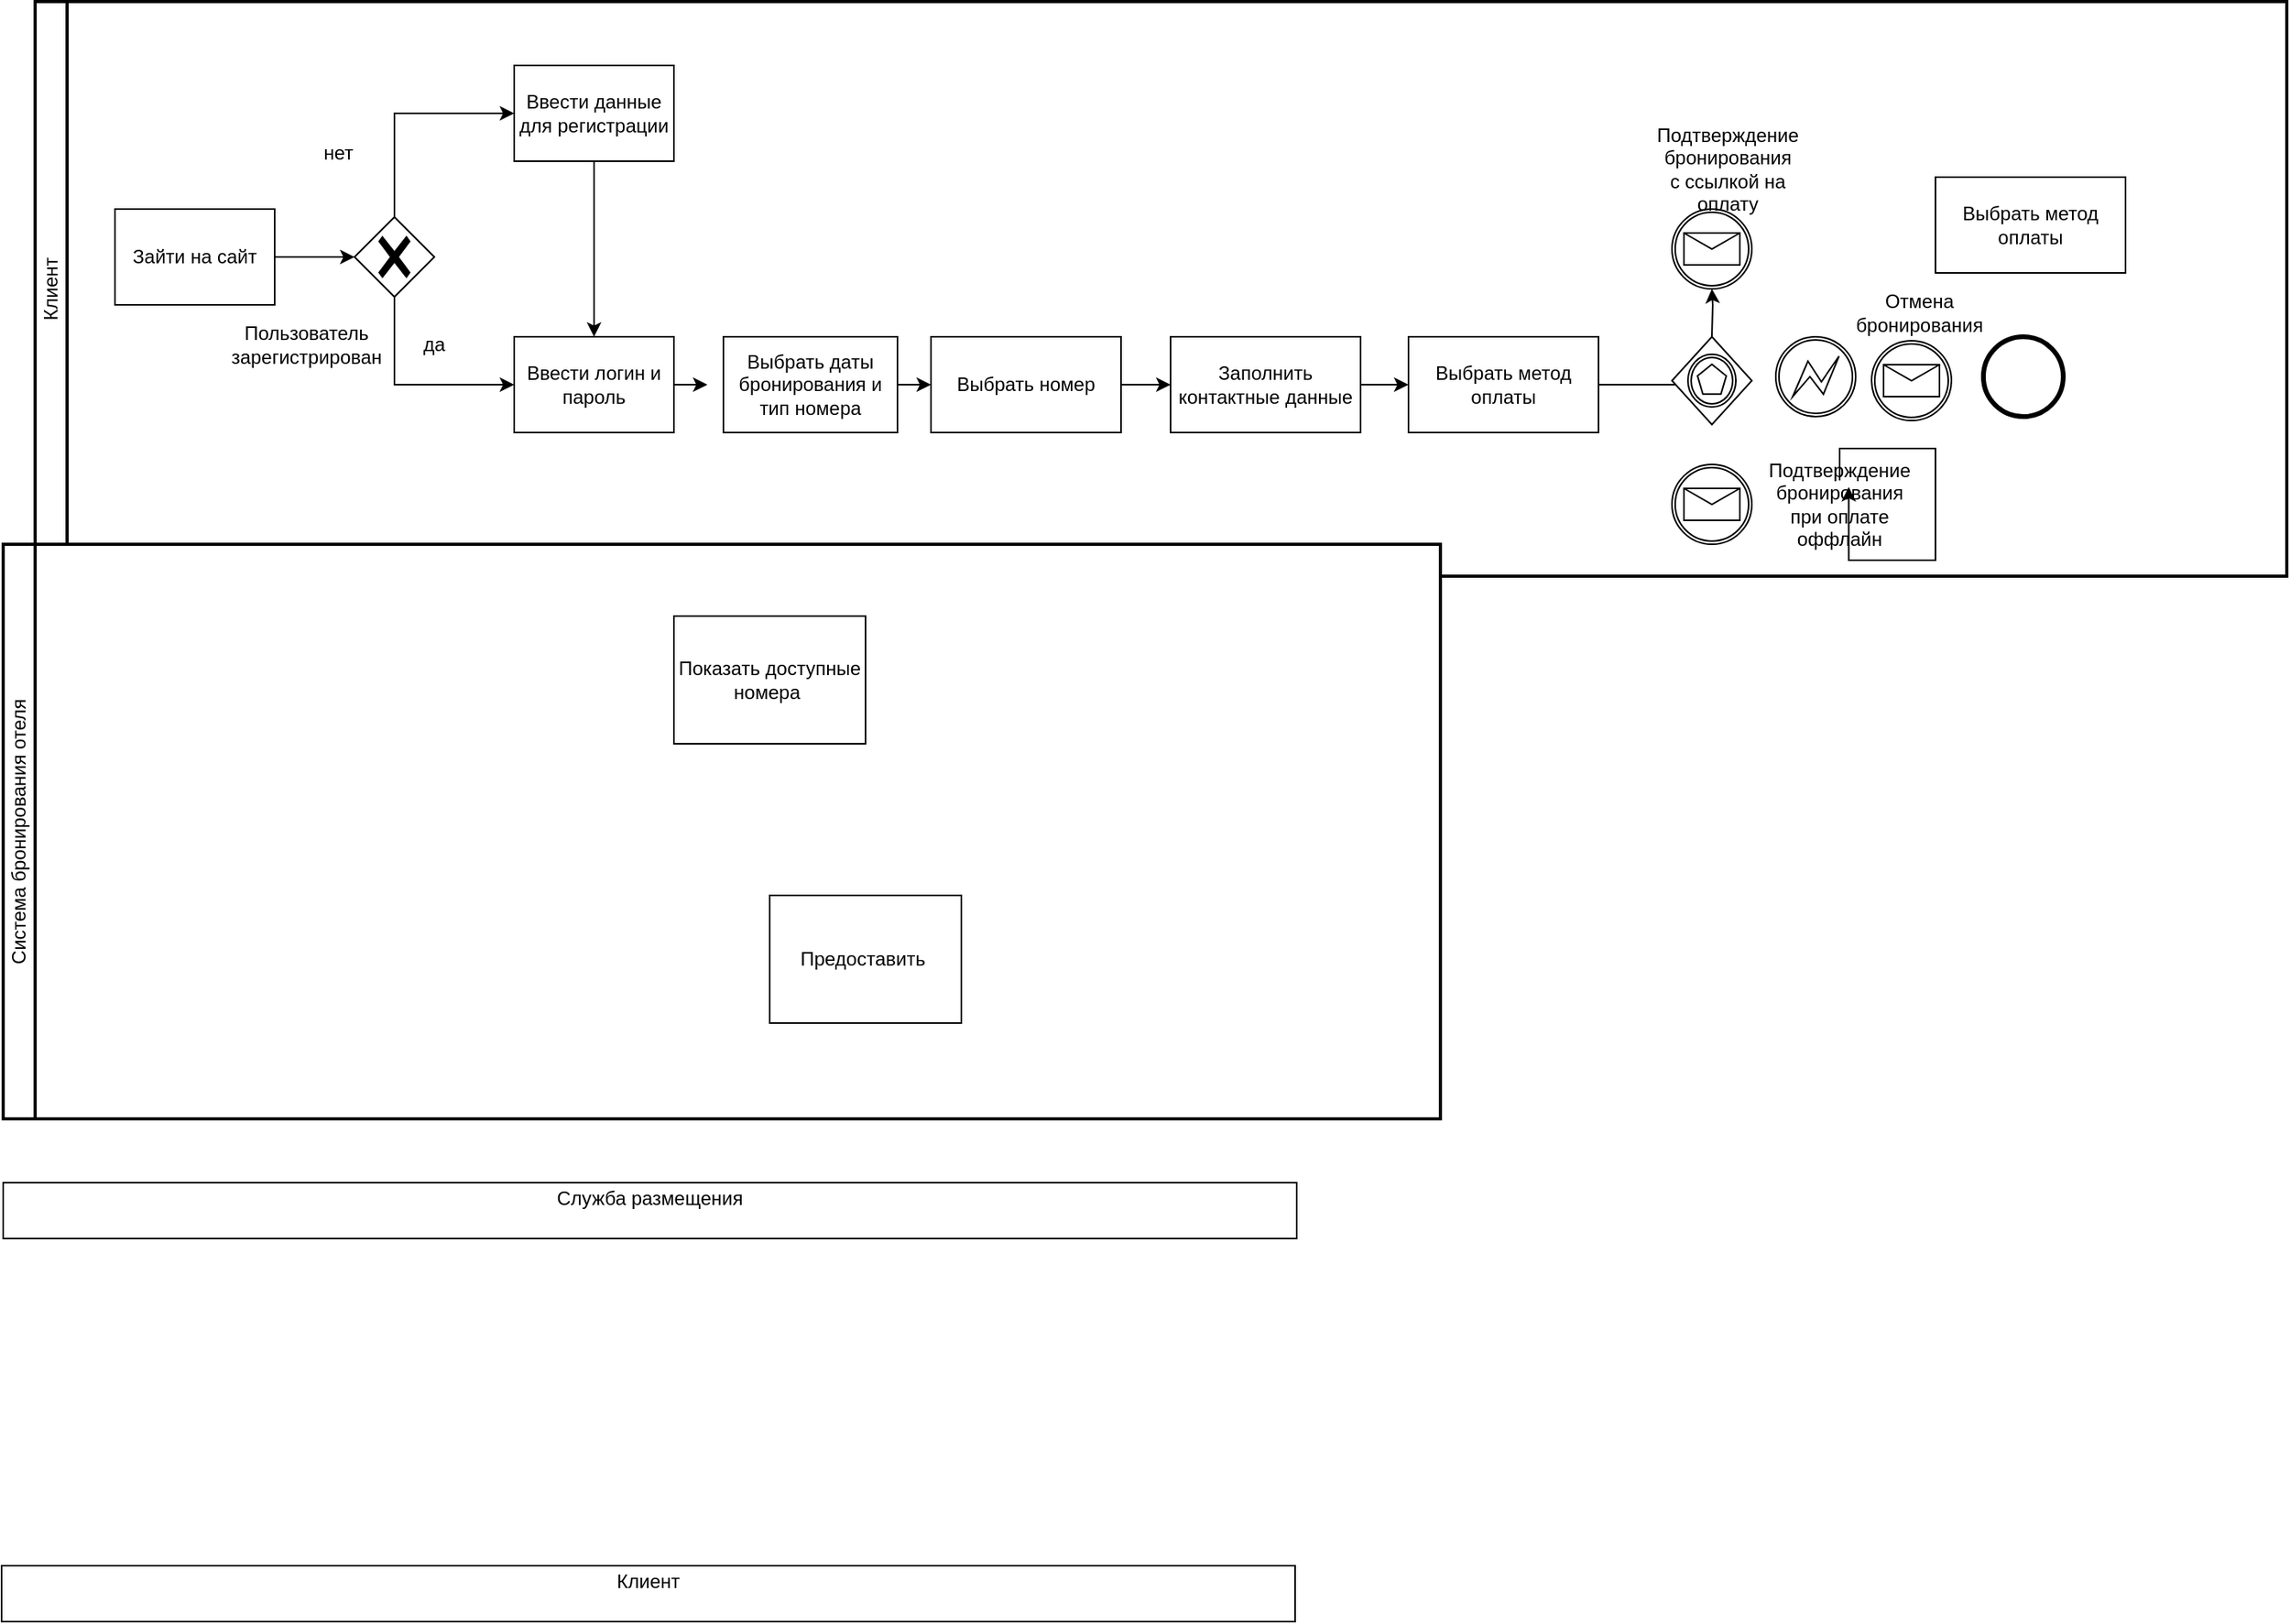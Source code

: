 <mxfile version="26.0.10">
  <diagram name="Страница — 1" id="-8I3Ju_DQWI-anv-8iCS">
    <mxGraphModel dx="724" dy="390" grid="1" gridSize="10" guides="1" tooltips="1" connect="1" arrows="1" fold="1" page="1" pageScale="1" pageWidth="827" pageHeight="1169" math="0" shadow="0">
      <root>
        <mxCell id="0" />
        <mxCell id="1" parent="0" />
        <mxCell id="0EsYlZYB2VsYlDsrYex--1" value="Клиент" style="swimlane;html=1;startSize=20;fontStyle=0;collapsible=0;horizontal=0;swimlaneLine=1;swimlaneFillColor=#ffffff;strokeWidth=2;whiteSpace=wrap;" vertex="1" parent="1">
          <mxGeometry x="30" y="120" width="1410" height="360" as="geometry" />
        </mxCell>
        <mxCell id="0EsYlZYB2VsYlDsrYex--4" value="Выбрать даты бронирования и тип номера" style="points=[[0.25,0,0],[0.5,0,0],[0.75,0,0],[1,0.25,0],[1,0.5,0],[1,0.75,0],[0.75,1,0],[0.5,1,0],[0.25,1,0],[0,0.75,0],[0,0.5,0],[0,0.25,0]];shape=mxgraph.bpmn.task2;whiteSpace=wrap;rectStyle=rounded;size=10;html=1;container=1;expand=0;collapsible=0;taskMarker=abstract;" vertex="1" parent="0EsYlZYB2VsYlDsrYex--1">
          <mxGeometry x="431" y="210" width="109" height="60" as="geometry" />
        </mxCell>
        <mxCell id="0EsYlZYB2VsYlDsrYex--5" value="Зайти на сайт" style="points=[[0.25,0,0],[0.5,0,0],[0.75,0,0],[1,0.25,0],[1,0.5,0],[1,0.75,0],[0.75,1,0],[0.5,1,0],[0.25,1,0],[0,0.75,0],[0,0.5,0],[0,0.25,0]];shape=mxgraph.bpmn.task2;whiteSpace=wrap;rectStyle=rounded;size=10;html=1;container=1;expand=0;collapsible=0;taskMarker=abstract;" vertex="1" parent="0EsYlZYB2VsYlDsrYex--1">
          <mxGeometry x="50" y="130" width="100" height="60" as="geometry" />
        </mxCell>
        <mxCell id="0EsYlZYB2VsYlDsrYex--16" style="edgeStyle=orthogonalEdgeStyle;rounded=0;orthogonalLoop=1;jettySize=auto;html=1;exitX=0.5;exitY=1;exitDx=0;exitDy=0;exitPerimeter=0;" edge="1" parent="0EsYlZYB2VsYlDsrYex--1" source="0EsYlZYB2VsYlDsrYex--12" target="0EsYlZYB2VsYlDsrYex--13">
          <mxGeometry relative="1" as="geometry" />
        </mxCell>
        <mxCell id="0EsYlZYB2VsYlDsrYex--12" value="Ввести данные для регистрации" style="points=[[0.25,0,0],[0.5,0,0],[0.75,0,0],[1,0.25,0],[1,0.5,0],[1,0.75,0],[0.75,1,0],[0.5,1,0],[0.25,1,0],[0,0.75,0],[0,0.5,0],[0,0.25,0]];shape=mxgraph.bpmn.task2;whiteSpace=wrap;rectStyle=rounded;size=10;html=1;container=1;expand=0;collapsible=0;taskMarker=abstract;" vertex="1" parent="0EsYlZYB2VsYlDsrYex--1">
          <mxGeometry x="300" y="40" width="100" height="60" as="geometry" />
        </mxCell>
        <mxCell id="0EsYlZYB2VsYlDsrYex--24" style="edgeStyle=orthogonalEdgeStyle;rounded=0;orthogonalLoop=1;jettySize=auto;html=1;exitX=1;exitY=0.5;exitDx=0;exitDy=0;exitPerimeter=0;" edge="1" parent="0EsYlZYB2VsYlDsrYex--1" source="0EsYlZYB2VsYlDsrYex--13">
          <mxGeometry relative="1" as="geometry">
            <mxPoint x="421" y="240" as="targetPoint" />
          </mxGeometry>
        </mxCell>
        <mxCell id="0EsYlZYB2VsYlDsrYex--13" value="Ввести логин и пароль" style="points=[[0.25,0,0],[0.5,0,0],[0.75,0,0],[1,0.25,0],[1,0.5,0],[1,0.75,0],[0.75,1,0],[0.5,1,0],[0.25,1,0],[0,0.75,0],[0,0.5,0],[0,0.25,0]];shape=mxgraph.bpmn.task2;whiteSpace=wrap;rectStyle=rounded;size=10;html=1;container=1;expand=0;collapsible=0;taskMarker=abstract;" vertex="1" parent="0EsYlZYB2VsYlDsrYex--1">
          <mxGeometry x="300" y="210" width="100" height="60" as="geometry" />
        </mxCell>
        <mxCell id="0EsYlZYB2VsYlDsrYex--10" value="" style="points=[[0.25,0.25,0],[0.5,0,0],[0.75,0.25,0],[1,0.5,0],[0.75,0.75,0],[0.5,1,0],[0.25,0.75,0],[0,0.5,0]];shape=mxgraph.bpmn.gateway2;html=1;verticalLabelPosition=bottom;labelBackgroundColor=#ffffff;verticalAlign=top;align=center;perimeter=rhombusPerimeter;outlineConnect=0;outline=none;symbol=none;gwType=exclusive;" vertex="1" parent="0EsYlZYB2VsYlDsrYex--1">
          <mxGeometry x="200" y="135" width="50" height="50" as="geometry" />
        </mxCell>
        <mxCell id="0EsYlZYB2VsYlDsrYex--14" style="edgeStyle=orthogonalEdgeStyle;rounded=0;orthogonalLoop=1;jettySize=auto;html=1;exitX=0.5;exitY=0;exitDx=0;exitDy=0;exitPerimeter=0;entryX=0;entryY=0.5;entryDx=0;entryDy=0;entryPerimeter=0;" edge="1" parent="0EsYlZYB2VsYlDsrYex--1" source="0EsYlZYB2VsYlDsrYex--10" target="0EsYlZYB2VsYlDsrYex--12">
          <mxGeometry relative="1" as="geometry" />
        </mxCell>
        <mxCell id="0EsYlZYB2VsYlDsrYex--15" style="edgeStyle=orthogonalEdgeStyle;rounded=0;orthogonalLoop=1;jettySize=auto;html=1;exitX=0.5;exitY=1;exitDx=0;exitDy=0;exitPerimeter=0;entryX=0;entryY=0.5;entryDx=0;entryDy=0;entryPerimeter=0;" edge="1" parent="0EsYlZYB2VsYlDsrYex--1" source="0EsYlZYB2VsYlDsrYex--10" target="0EsYlZYB2VsYlDsrYex--13">
          <mxGeometry relative="1" as="geometry" />
        </mxCell>
        <mxCell id="0EsYlZYB2VsYlDsrYex--21" style="edgeStyle=orthogonalEdgeStyle;rounded=0;orthogonalLoop=1;jettySize=auto;html=1;exitX=1;exitY=0.5;exitDx=0;exitDy=0;exitPerimeter=0;entryX=0;entryY=0.5;entryDx=0;entryDy=0;entryPerimeter=0;" edge="1" parent="0EsYlZYB2VsYlDsrYex--1" source="0EsYlZYB2VsYlDsrYex--5" target="0EsYlZYB2VsYlDsrYex--10">
          <mxGeometry relative="1" as="geometry" />
        </mxCell>
        <mxCell id="0EsYlZYB2VsYlDsrYex--18" value="нет" style="text;strokeColor=none;align=center;fillColor=none;html=1;verticalAlign=middle;whiteSpace=wrap;rounded=0;" vertex="1" parent="0EsYlZYB2VsYlDsrYex--1">
          <mxGeometry x="160" y="80" width="60" height="30" as="geometry" />
        </mxCell>
        <mxCell id="0EsYlZYB2VsYlDsrYex--20" value="Пользователь зарегистрирован" style="text;strokeColor=none;align=center;fillColor=none;html=1;verticalAlign=middle;whiteSpace=wrap;rounded=0;" vertex="1" parent="0EsYlZYB2VsYlDsrYex--1">
          <mxGeometry x="140" y="200" width="60" height="30" as="geometry" />
        </mxCell>
        <mxCell id="0EsYlZYB2VsYlDsrYex--19" value="да" style="text;strokeColor=none;align=center;fillColor=none;html=1;verticalAlign=middle;whiteSpace=wrap;rounded=0;" vertex="1" parent="0EsYlZYB2VsYlDsrYex--1">
          <mxGeometry x="220" y="200" width="60" height="30" as="geometry" />
        </mxCell>
        <mxCell id="0EsYlZYB2VsYlDsrYex--26" value="Выбрать номер" style="points=[[0.25,0,0],[0.5,0,0],[0.75,0,0],[1,0.25,0],[1,0.5,0],[1,0.75,0],[0.75,1,0],[0.5,1,0],[0.25,1,0],[0,0.75,0],[0,0.5,0],[0,0.25,0]];shape=mxgraph.bpmn.task2;whiteSpace=wrap;rectStyle=rounded;size=10;html=1;container=1;expand=0;collapsible=0;taskMarker=abstract;" vertex="1" parent="0EsYlZYB2VsYlDsrYex--1">
          <mxGeometry x="561" y="210" width="119" height="60" as="geometry" />
        </mxCell>
        <mxCell id="0EsYlZYB2VsYlDsrYex--27" value="Заполнить контактные данные" style="points=[[0.25,0,0],[0.5,0,0],[0.75,0,0],[1,0.25,0],[1,0.5,0],[1,0.75,0],[0.75,1,0],[0.5,1,0],[0.25,1,0],[0,0.75,0],[0,0.5,0],[0,0.25,0]];shape=mxgraph.bpmn.task2;whiteSpace=wrap;rectStyle=rounded;size=10;html=1;container=1;expand=0;collapsible=0;taskMarker=abstract;" vertex="1" parent="0EsYlZYB2VsYlDsrYex--1">
          <mxGeometry x="711" y="210" width="119" height="60" as="geometry" />
        </mxCell>
        <mxCell id="0EsYlZYB2VsYlDsrYex--29" style="edgeStyle=orthogonalEdgeStyle;rounded=0;orthogonalLoop=1;jettySize=auto;html=1;exitX=1;exitY=0.5;exitDx=0;exitDy=0;exitPerimeter=0;entryX=0;entryY=0.5;entryDx=0;entryDy=0;entryPerimeter=0;" edge="1" parent="0EsYlZYB2VsYlDsrYex--1" source="0EsYlZYB2VsYlDsrYex--4" target="0EsYlZYB2VsYlDsrYex--26">
          <mxGeometry relative="1" as="geometry" />
        </mxCell>
        <mxCell id="0EsYlZYB2VsYlDsrYex--30" style="edgeStyle=orthogonalEdgeStyle;rounded=0;orthogonalLoop=1;jettySize=auto;html=1;exitX=1;exitY=0.5;exitDx=0;exitDy=0;exitPerimeter=0;entryX=0;entryY=0.5;entryDx=0;entryDy=0;entryPerimeter=0;" edge="1" parent="0EsYlZYB2VsYlDsrYex--1" source="0EsYlZYB2VsYlDsrYex--26" target="0EsYlZYB2VsYlDsrYex--27">
          <mxGeometry relative="1" as="geometry" />
        </mxCell>
        <mxCell id="0EsYlZYB2VsYlDsrYex--31" value="" style="points=[[0.145,0.145,0],[0.5,0,0],[0.855,0.145,0],[1,0.5,0],[0.855,0.855,0],[0.5,1,0],[0.145,0.855,0],[0,0.5,0]];shape=mxgraph.bpmn.event;html=1;verticalLabelPosition=bottom;labelBackgroundColor=#ffffff;verticalAlign=top;align=center;perimeter=ellipsePerimeter;outlineConnect=0;aspect=fixed;outline=catching;symbol=message;" vertex="1" parent="0EsYlZYB2VsYlDsrYex--1">
          <mxGeometry x="1025" y="130" width="50" height="50" as="geometry" />
        </mxCell>
        <mxCell id="0EsYlZYB2VsYlDsrYex--32" style="edgeStyle=orthogonalEdgeStyle;rounded=0;orthogonalLoop=1;jettySize=auto;html=1;exitX=1;exitY=0.5;exitDx=0;exitDy=0;exitPerimeter=0;" edge="1" parent="0EsYlZYB2VsYlDsrYex--1" source="0EsYlZYB2VsYlDsrYex--34">
          <mxGeometry relative="1" as="geometry">
            <mxPoint x="1001" y="245" as="sourcePoint" />
            <mxPoint x="1050" y="240" as="targetPoint" />
          </mxGeometry>
        </mxCell>
        <mxCell id="0EsYlZYB2VsYlDsrYex--33" value="Подтверждение бронирования с ссылкой на оплату" style="text;strokeColor=none;align=center;fillColor=none;html=1;verticalAlign=middle;whiteSpace=wrap;rounded=0;" vertex="1" parent="0EsYlZYB2VsYlDsrYex--1">
          <mxGeometry x="1020" y="90" width="80" height="30" as="geometry" />
        </mxCell>
        <mxCell id="0EsYlZYB2VsYlDsrYex--34" value="Выбрать метод оплаты" style="points=[[0.25,0,0],[0.5,0,0],[0.75,0,0],[1,0.25,0],[1,0.5,0],[1,0.75,0],[0.75,1,0],[0.5,1,0],[0.25,1,0],[0,0.75,0],[0,0.5,0],[0,0.25,0]];shape=mxgraph.bpmn.task2;whiteSpace=wrap;rectStyle=rounded;size=10;html=1;container=1;expand=0;collapsible=0;taskMarker=abstract;" vertex="1" parent="0EsYlZYB2VsYlDsrYex--1">
          <mxGeometry x="860" y="210" width="119" height="60" as="geometry" />
        </mxCell>
        <mxCell id="0EsYlZYB2VsYlDsrYex--35" style="edgeStyle=orthogonalEdgeStyle;rounded=0;orthogonalLoop=1;jettySize=auto;html=1;exitX=1;exitY=0.5;exitDx=0;exitDy=0;exitPerimeter=0;entryX=0;entryY=0.5;entryDx=0;entryDy=0;entryPerimeter=0;" edge="1" parent="0EsYlZYB2VsYlDsrYex--1" source="0EsYlZYB2VsYlDsrYex--27" target="0EsYlZYB2VsYlDsrYex--34">
          <mxGeometry relative="1" as="geometry" />
        </mxCell>
        <mxCell id="0EsYlZYB2VsYlDsrYex--38" style="edgeStyle=orthogonalEdgeStyle;rounded=0;orthogonalLoop=1;jettySize=auto;html=1;exitX=1;exitY=0.5;exitDx=0;exitDy=0;exitPerimeter=0;" edge="1" parent="0EsYlZYB2VsYlDsrYex--1" source="0EsYlZYB2VsYlDsrYex--49">
          <mxGeometry relative="1" as="geometry">
            <mxPoint x="1240" y="240" as="targetPoint" />
          </mxGeometry>
        </mxCell>
        <mxCell id="0EsYlZYB2VsYlDsrYex--39" value="" style="points=[[0.25,0.25,0],[0.5,0,0],[0.75,0.25,0],[1,0.5,0],[0.75,0.75,0],[0.5,1,0],[0.25,0.75,0],[0,0.5,0]];shape=mxgraph.bpmn.gateway2;html=1;verticalLabelPosition=bottom;labelBackgroundColor=#ffffff;verticalAlign=top;align=center;perimeter=rhombusPerimeter;outlineConnect=0;outline=catching;symbol=multiple;" vertex="1" parent="0EsYlZYB2VsYlDsrYex--1">
          <mxGeometry x="1025" y="210" width="50" height="55" as="geometry" />
        </mxCell>
        <mxCell id="0EsYlZYB2VsYlDsrYex--41" value="Выбрать метод оплаты" style="points=[[0.25,0,0],[0.5,0,0],[0.75,0,0],[1,0.25,0],[1,0.5,0],[1,0.75,0],[0.75,1,0],[0.5,1,0],[0.25,1,0],[0,0.75,0],[0,0.5,0],[0,0.25,0]];shape=mxgraph.bpmn.task2;whiteSpace=wrap;rectStyle=rounded;size=10;html=1;container=1;expand=0;collapsible=0;taskMarker=abstract;" vertex="1" parent="0EsYlZYB2VsYlDsrYex--1">
          <mxGeometry x="1190" y="110" width="119" height="60" as="geometry" />
        </mxCell>
        <mxCell id="0EsYlZYB2VsYlDsrYex--42" style="edgeStyle=orthogonalEdgeStyle;rounded=0;orthogonalLoop=1;jettySize=auto;html=1;" edge="1" parent="0EsYlZYB2VsYlDsrYex--1" target="0EsYlZYB2VsYlDsrYex--31">
          <mxGeometry relative="1" as="geometry">
            <mxPoint x="1050" y="210" as="sourcePoint" />
          </mxGeometry>
        </mxCell>
        <mxCell id="0EsYlZYB2VsYlDsrYex--43" value="Отмена бронирования" style="text;strokeColor=none;align=center;fillColor=none;html=1;verticalAlign=middle;whiteSpace=wrap;rounded=0;" vertex="1" parent="0EsYlZYB2VsYlDsrYex--1">
          <mxGeometry x="1140" y="180" width="80" height="30" as="geometry" />
        </mxCell>
        <mxCell id="0EsYlZYB2VsYlDsrYex--44" value="" style="points=[[0.145,0.145,0],[0.5,0,0],[0.855,0.145,0],[1,0.5,0],[0.855,0.855,0],[0.5,1,0],[0.145,0.855,0],[0,0.5,0]];shape=mxgraph.bpmn.event;html=1;verticalLabelPosition=bottom;labelBackgroundColor=#ffffff;verticalAlign=top;align=center;perimeter=ellipsePerimeter;outlineConnect=0;aspect=fixed;outline=catching;symbol=message;" vertex="1" parent="0EsYlZYB2VsYlDsrYex--1">
          <mxGeometry x="1150" y="212.5" width="50" height="50" as="geometry" />
        </mxCell>
        <mxCell id="0EsYlZYB2VsYlDsrYex--45" value="" style="points=[[0.145,0.145,0],[0.5,0,0],[0.855,0.145,0],[1,0.5,0],[0.855,0.855,0],[0.5,1,0],[0.145,0.855,0],[0,0.5,0]];shape=mxgraph.bpmn.event;html=1;verticalLabelPosition=bottom;labelBackgroundColor=#ffffff;verticalAlign=top;align=center;perimeter=ellipsePerimeter;outlineConnect=0;aspect=fixed;outline=catching;symbol=message;" vertex="1" parent="0EsYlZYB2VsYlDsrYex--1">
          <mxGeometry x="1025" y="290" width="50" height="50" as="geometry" />
        </mxCell>
        <mxCell id="0EsYlZYB2VsYlDsrYex--46" value="Подтверждение бронирования при оплате оффлайн" style="text;strokeColor=none;align=center;fillColor=none;html=1;verticalAlign=middle;whiteSpace=wrap;rounded=0;" vertex="1" parent="0EsYlZYB2VsYlDsrYex--1">
          <mxGeometry x="1090" y="300" width="80" height="30" as="geometry" />
        </mxCell>
        <mxCell id="0EsYlZYB2VsYlDsrYex--47" style="edgeStyle=orthogonalEdgeStyle;rounded=0;orthogonalLoop=1;jettySize=auto;html=1;entryX=0.571;entryY=0.138;entryDx=0;entryDy=0;entryPerimeter=0;" edge="1" parent="0EsYlZYB2VsYlDsrYex--1" source="0EsYlZYB2VsYlDsrYex--46" target="0EsYlZYB2VsYlDsrYex--46">
          <mxGeometry relative="1" as="geometry" />
        </mxCell>
        <mxCell id="0EsYlZYB2VsYlDsrYex--48" value="" style="points=[[0.145,0.145,0],[0.5,0,0],[0.855,0.145,0],[1,0.5,0],[0.855,0.855,0],[0.5,1,0],[0.145,0.855,0],[0,0.5,0]];shape=mxgraph.bpmn.event;html=1;verticalLabelPosition=bottom;labelBackgroundColor=#ffffff;verticalAlign=top;align=center;perimeter=ellipsePerimeter;outlineConnect=0;aspect=fixed;outline=boundInt;symbol=error;" vertex="1" parent="0EsYlZYB2VsYlDsrYex--1">
          <mxGeometry x="1090" y="210" width="50" height="50" as="geometry" />
        </mxCell>
        <mxCell id="0EsYlZYB2VsYlDsrYex--49" value="" style="points=[[0.145,0.145,0],[0.5,0,0],[0.855,0.145,0],[1,0.5,0],[0.855,0.855,0],[0.5,1,0],[0.145,0.855,0],[0,0.5,0]];shape=mxgraph.bpmn.event;html=1;verticalLabelPosition=bottom;labelBackgroundColor=#ffffff;verticalAlign=top;align=center;perimeter=ellipsePerimeter;outlineConnect=0;aspect=fixed;outline=end;symbol=terminate2;" vertex="1" parent="0EsYlZYB2VsYlDsrYex--1">
          <mxGeometry x="1220" y="210" width="50" height="50" as="geometry" />
        </mxCell>
        <mxCell id="0EsYlZYB2VsYlDsrYex--2" value="Клиент" style="swimlane;html=1;startSize=20;fontStyle=0;collapsible=0;horizontal=1;swimlaneLine=0;fillColor=none;whiteSpace=wrap;" vertex="1" parent="1">
          <mxGeometry x="9" y="1100" width="810" height="35" as="geometry" />
        </mxCell>
        <mxCell id="0EsYlZYB2VsYlDsrYex--3" value="Служба размещения" style="swimlane;html=1;startSize=20;fontStyle=0;collapsible=0;horizontal=1;swimlaneLine=0;fillColor=none;whiteSpace=wrap;" vertex="1" parent="1">
          <mxGeometry x="10" y="860" width="810" height="35" as="geometry" />
        </mxCell>
        <mxCell id="0EsYlZYB2VsYlDsrYex--7" value="Система бронирования отеля" style="swimlane;html=1;startSize=20;fontStyle=0;collapsible=0;horizontal=0;swimlaneLine=1;swimlaneFillColor=#ffffff;strokeWidth=2;whiteSpace=wrap;" vertex="1" parent="1">
          <mxGeometry x="10" y="460" width="900" height="360" as="geometry" />
        </mxCell>
        <mxCell id="0EsYlZYB2VsYlDsrYex--8" value="Предоставить&amp;nbsp;" style="points=[[0.25,0,0],[0.5,0,0],[0.75,0,0],[1,0.25,0],[1,0.5,0],[1,0.75,0],[0.75,1,0],[0.5,1,0],[0.25,1,0],[0,0.75,0],[0,0.5,0],[0,0.25,0]];shape=mxgraph.bpmn.task2;whiteSpace=wrap;rectStyle=rounded;size=10;html=1;container=1;expand=0;collapsible=0;taskMarker=abstract;" vertex="1" parent="0EsYlZYB2VsYlDsrYex--7">
          <mxGeometry x="480" y="220" width="120" height="80" as="geometry" />
        </mxCell>
        <mxCell id="0EsYlZYB2VsYlDsrYex--9" value="Показать доступные номера&amp;nbsp;" style="points=[[0.25,0,0],[0.5,0,0],[0.75,0,0],[1,0.25,0],[1,0.5,0],[1,0.75,0],[0.75,1,0],[0.5,1,0],[0.25,1,0],[0,0.75,0],[0,0.5,0],[0,0.25,0]];shape=mxgraph.bpmn.task2;whiteSpace=wrap;rectStyle=rounded;size=10;html=1;container=1;expand=0;collapsible=0;taskMarker=abstract;" vertex="1" parent="0EsYlZYB2VsYlDsrYex--7">
          <mxGeometry x="420" y="45" width="120" height="80" as="geometry" />
        </mxCell>
      </root>
    </mxGraphModel>
  </diagram>
</mxfile>
